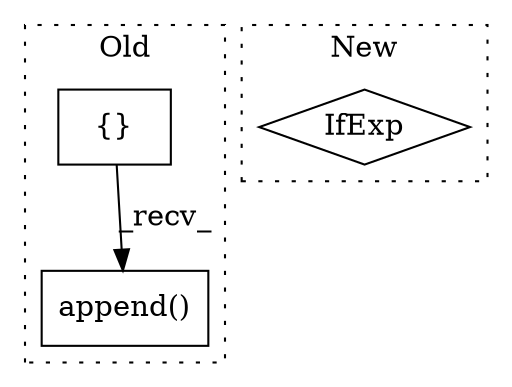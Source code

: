 digraph G {
subgraph cluster0 {
1 [label="append()" a="75" s="5597,5624" l="12,1" shape="box"];
3 [label="{}" a="59" s="5484,5484" l="2,1" shape="box"];
label = "Old";
style="dotted";
}
subgraph cluster1 {
2 [label="IfExp" a="51" s="5621,5637" l="4,6" shape="diamond"];
label = "New";
style="dotted";
}
3 -> 1 [label="_recv_"];
}